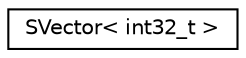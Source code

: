digraph "Graphical Class Hierarchy"
{
 // LATEX_PDF_SIZE
  edge [fontname="Helvetica",fontsize="10",labelfontname="Helvetica",labelfontsize="10"];
  node [fontname="Helvetica",fontsize="10",shape=record];
  rankdir="LR";
  Node0 [label="SVector\< int32_t \>",height=0.2,width=0.4,color="black", fillcolor="white", style="filled",URL="$classutil_1_1_s_vector.html",tooltip=" "];
}
